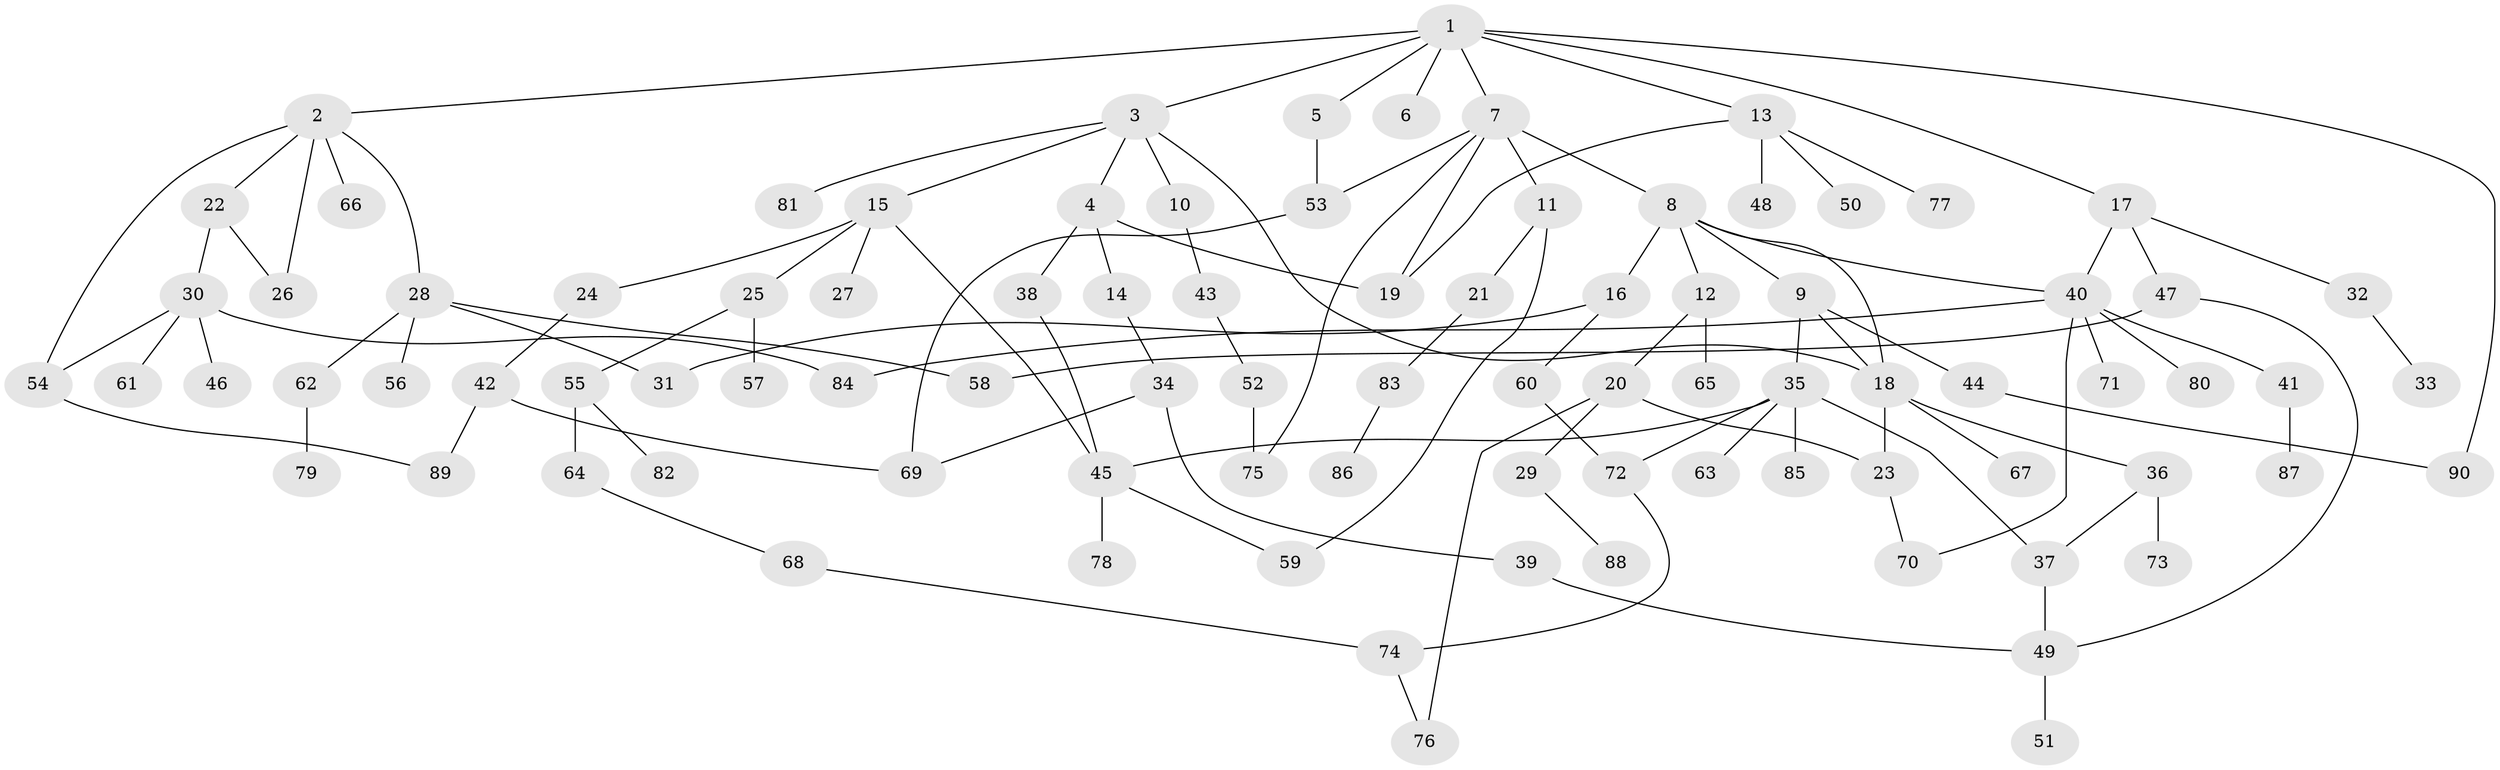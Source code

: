 // coarse degree distribution, {14: 0.037037037037037035, 6: 0.1111111111111111, 1: 0.37037037037037035, 8: 0.037037037037037035, 2: 0.14814814814814814, 3: 0.2222222222222222, 4: 0.07407407407407407}
// Generated by graph-tools (version 1.1) at 2025/17/03/04/25 18:17:01]
// undirected, 90 vertices, 116 edges
graph export_dot {
graph [start="1"]
  node [color=gray90,style=filled];
  1;
  2;
  3;
  4;
  5;
  6;
  7;
  8;
  9;
  10;
  11;
  12;
  13;
  14;
  15;
  16;
  17;
  18;
  19;
  20;
  21;
  22;
  23;
  24;
  25;
  26;
  27;
  28;
  29;
  30;
  31;
  32;
  33;
  34;
  35;
  36;
  37;
  38;
  39;
  40;
  41;
  42;
  43;
  44;
  45;
  46;
  47;
  48;
  49;
  50;
  51;
  52;
  53;
  54;
  55;
  56;
  57;
  58;
  59;
  60;
  61;
  62;
  63;
  64;
  65;
  66;
  67;
  68;
  69;
  70;
  71;
  72;
  73;
  74;
  75;
  76;
  77;
  78;
  79;
  80;
  81;
  82;
  83;
  84;
  85;
  86;
  87;
  88;
  89;
  90;
  1 -- 2;
  1 -- 3;
  1 -- 5;
  1 -- 6;
  1 -- 7;
  1 -- 13;
  1 -- 17;
  1 -- 90;
  2 -- 22;
  2 -- 28;
  2 -- 54;
  2 -- 66;
  2 -- 26;
  3 -- 4;
  3 -- 10;
  3 -- 15;
  3 -- 81;
  3 -- 18;
  4 -- 14;
  4 -- 38;
  4 -- 19;
  5 -- 53;
  7 -- 8;
  7 -- 11;
  7 -- 53;
  7 -- 75;
  7 -- 19;
  8 -- 9;
  8 -- 12;
  8 -- 16;
  8 -- 18;
  8 -- 40;
  9 -- 35;
  9 -- 44;
  9 -- 18;
  10 -- 43;
  11 -- 21;
  11 -- 59;
  12 -- 20;
  12 -- 65;
  13 -- 19;
  13 -- 48;
  13 -- 50;
  13 -- 77;
  14 -- 34;
  15 -- 24;
  15 -- 25;
  15 -- 27;
  15 -- 45;
  16 -- 60;
  16 -- 31;
  17 -- 32;
  17 -- 40;
  17 -- 47;
  18 -- 23;
  18 -- 36;
  18 -- 67;
  20 -- 29;
  20 -- 76;
  20 -- 23;
  21 -- 83;
  22 -- 26;
  22 -- 30;
  23 -- 70;
  24 -- 42;
  25 -- 55;
  25 -- 57;
  28 -- 31;
  28 -- 56;
  28 -- 58;
  28 -- 62;
  29 -- 88;
  30 -- 46;
  30 -- 61;
  30 -- 84;
  30 -- 54;
  32 -- 33;
  34 -- 39;
  34 -- 69;
  35 -- 37;
  35 -- 45;
  35 -- 63;
  35 -- 72;
  35 -- 85;
  36 -- 73;
  36 -- 37;
  37 -- 49;
  38 -- 45;
  39 -- 49;
  40 -- 41;
  40 -- 71;
  40 -- 80;
  40 -- 84;
  40 -- 70;
  41 -- 87;
  42 -- 69;
  42 -- 89;
  43 -- 52;
  44 -- 90;
  45 -- 59;
  45 -- 78;
  47 -- 49;
  47 -- 58;
  49 -- 51;
  52 -- 75;
  53 -- 69;
  54 -- 89;
  55 -- 64;
  55 -- 82;
  60 -- 72;
  62 -- 79;
  64 -- 68;
  68 -- 74;
  72 -- 74;
  74 -- 76;
  83 -- 86;
}
